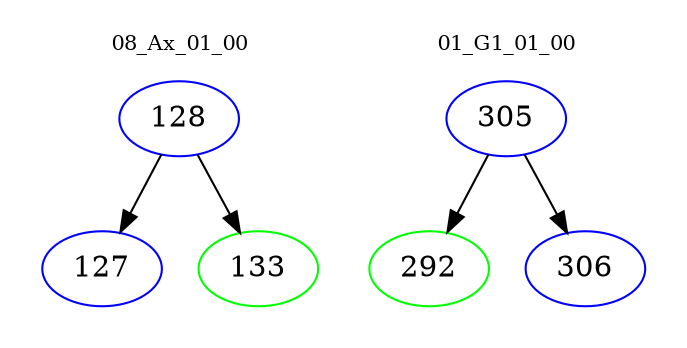 digraph{
subgraph cluster_0 {
color = white
label = "08_Ax_01_00";
fontsize=10;
T0_128 [label="128", color="blue"]
T0_128 -> T0_127 [color="black"]
T0_127 [label="127", color="blue"]
T0_128 -> T0_133 [color="black"]
T0_133 [label="133", color="green"]
}
subgraph cluster_1 {
color = white
label = "01_G1_01_00";
fontsize=10;
T1_305 [label="305", color="blue"]
T1_305 -> T1_292 [color="black"]
T1_292 [label="292", color="green"]
T1_305 -> T1_306 [color="black"]
T1_306 [label="306", color="blue"]
}
}
